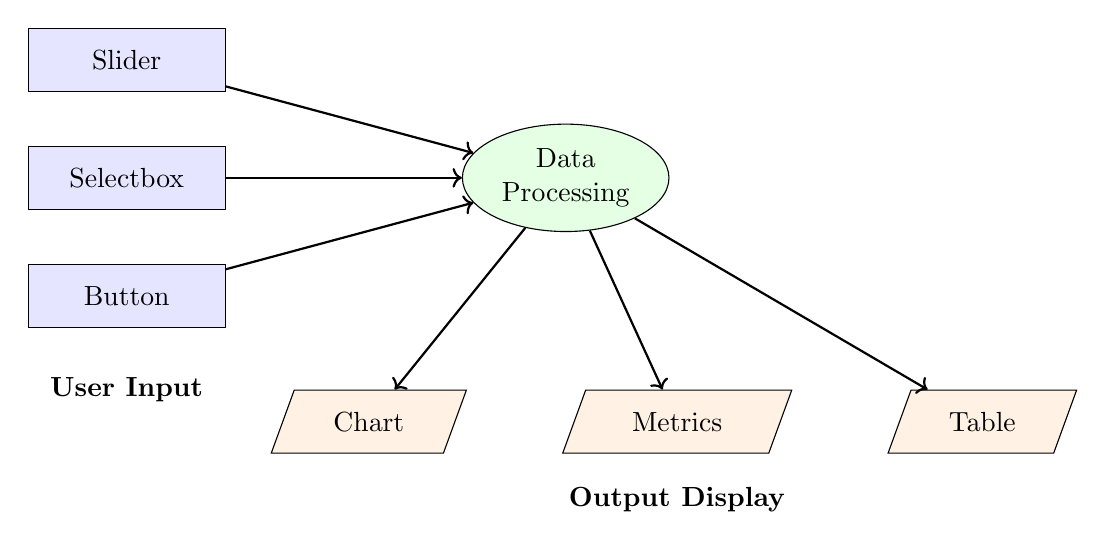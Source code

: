 % Interactive Streamlit Application Flow TikZ Diagram
% File: interactive_flow.tikz

\begin{tikzpicture}[
	node distance=1.5cm and 2cm,
	widget/.style={rectangle, draw, minimum width=2.5cm, minimum height=0.8cm, align=center, fill=blue!10},
	process/.style={ellipse, draw, minimum width=2cm, minimum height=0.8cm, align=center, fill=green!10},
	display/.style={trapezium, draw, trapezium left angle=70, trapezium right angle=110, minimum width=2cm, minimum height=0.8cm, align=center, fill=orange!10},
	arrow/.style={->, thick}
	]
	% Widgets
	\node[widget] (slider) {Slider};
	\node[widget, below of=slider] (selectbox) {Selectbox};
	\node[widget, below of=selectbox] (button) {Button};
	
	% Label for User Input under widgets
	\node[below=0.5cm of button] (inputLabel) {\textbf{User Input}};
	
	% Processing
	\node[process, right=3cm of selectbox] (compute) {Data\\Processing};
	
	% Display
\node[display, below=2cm of compute, xshift=-2.5cm] (chart) {Chart};
\node[display, right=1.5cm of chart] (metrics) {Metrics};
\node[display, right=1.5cm of metrics] (table) {Table};
	
	% Output Label under display section
	\node[below=0.3cm of metrics] {\textbf{Output Display}};
	
	% Connections
	\draw[arrow] (slider) -- (compute);
	\draw[arrow] (selectbox) -- (compute);
	\draw[arrow] (button) -- (compute);
	\draw[arrow] (compute) -- (chart);
	\draw[arrow] (compute) -- (metrics);
	\draw[arrow] (compute) -- (table);
\end{tikzpicture}